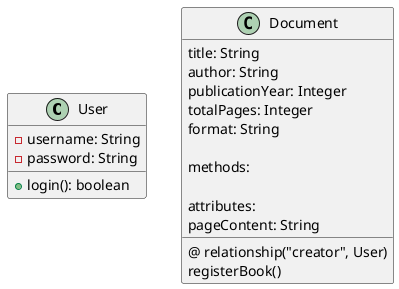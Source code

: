 @startuml
class User {
    - username: String
    - password: String
    
    + login(): boolean
}

class Document {
    @ relationship("creator", User)
    title: String
    author: String
    publicationYear: Integer
    totalPages: Integer
    format: String
    
    methods:
        registerBook()
        
    attributes:
        pageContent: String
}
@enduml